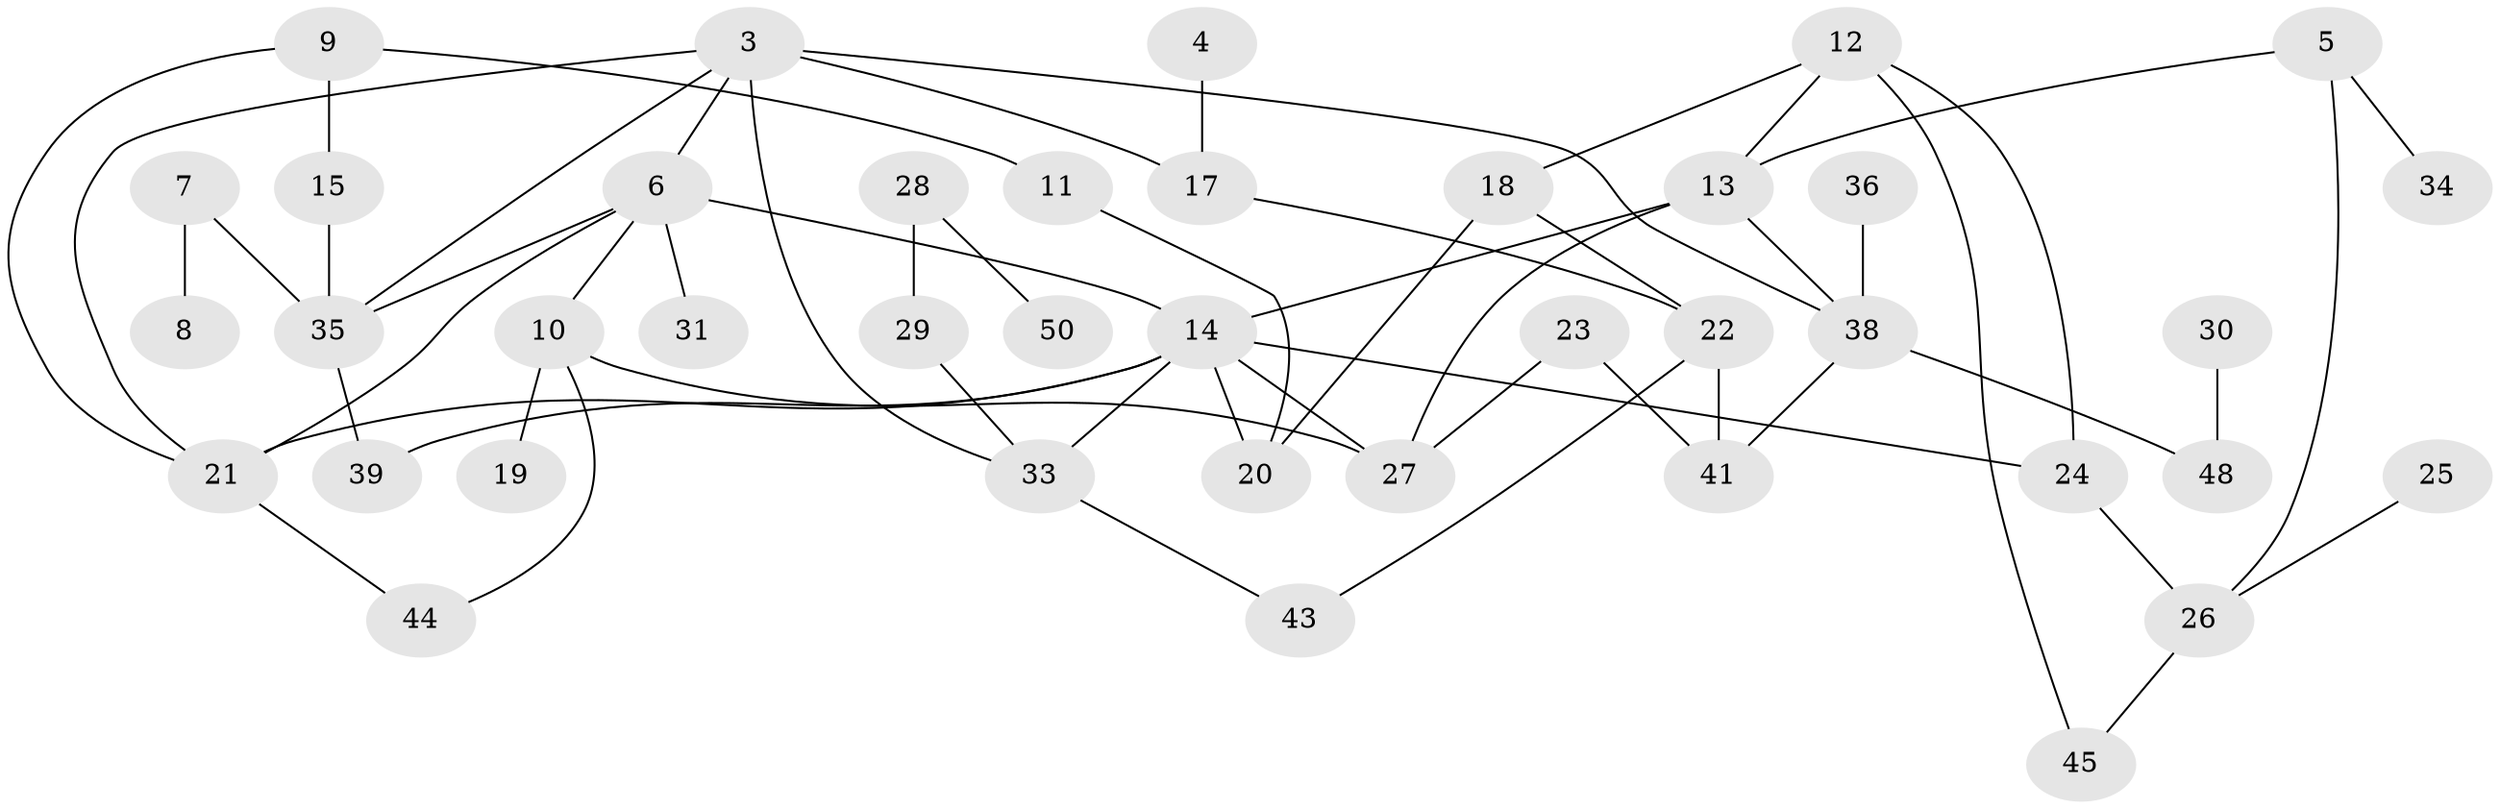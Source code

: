 // original degree distribution, {1: 0.18840579710144928, 0: 0.13043478260869565, 4: 0.11594202898550725, 3: 0.18840579710144928, 2: 0.2753623188405797, 6: 0.043478260869565216, 5: 0.043478260869565216, 7: 0.014492753623188406}
// Generated by graph-tools (version 1.1) at 2025/47/03/04/25 22:47:56]
// undirected, 40 vertices, 58 edges
graph export_dot {
  node [color=gray90,style=filled];
  3;
  4;
  5;
  6;
  7;
  8;
  9;
  10;
  11;
  12;
  13;
  14;
  15;
  17;
  18;
  19;
  20;
  21;
  22;
  23;
  24;
  25;
  26;
  27;
  28;
  29;
  30;
  31;
  33;
  34;
  35;
  36;
  38;
  39;
  41;
  43;
  44;
  45;
  48;
  50;
  3 -- 6 [weight=1.0];
  3 -- 17 [weight=2.0];
  3 -- 21 [weight=1.0];
  3 -- 33 [weight=1.0];
  3 -- 35 [weight=2.0];
  3 -- 38 [weight=1.0];
  4 -- 17 [weight=1.0];
  5 -- 13 [weight=1.0];
  5 -- 26 [weight=1.0];
  5 -- 34 [weight=1.0];
  6 -- 10 [weight=1.0];
  6 -- 14 [weight=1.0];
  6 -- 21 [weight=1.0];
  6 -- 31 [weight=1.0];
  6 -- 35 [weight=1.0];
  7 -- 8 [weight=1.0];
  7 -- 35 [weight=1.0];
  9 -- 11 [weight=1.0];
  9 -- 15 [weight=1.0];
  9 -- 21 [weight=1.0];
  10 -- 19 [weight=1.0];
  10 -- 27 [weight=1.0];
  10 -- 44 [weight=1.0];
  11 -- 20 [weight=1.0];
  12 -- 13 [weight=1.0];
  12 -- 18 [weight=1.0];
  12 -- 24 [weight=1.0];
  12 -- 45 [weight=1.0];
  13 -- 14 [weight=2.0];
  13 -- 27 [weight=1.0];
  13 -- 38 [weight=1.0];
  14 -- 20 [weight=1.0];
  14 -- 21 [weight=1.0];
  14 -- 24 [weight=1.0];
  14 -- 27 [weight=2.0];
  14 -- 33 [weight=1.0];
  14 -- 39 [weight=1.0];
  15 -- 35 [weight=1.0];
  17 -- 22 [weight=1.0];
  18 -- 20 [weight=1.0];
  18 -- 22 [weight=1.0];
  21 -- 44 [weight=1.0];
  22 -- 41 [weight=1.0];
  22 -- 43 [weight=1.0];
  23 -- 27 [weight=1.0];
  23 -- 41 [weight=1.0];
  24 -- 26 [weight=1.0];
  25 -- 26 [weight=1.0];
  26 -- 45 [weight=1.0];
  28 -- 29 [weight=1.0];
  28 -- 50 [weight=1.0];
  29 -- 33 [weight=1.0];
  30 -- 48 [weight=1.0];
  33 -- 43 [weight=1.0];
  35 -- 39 [weight=1.0];
  36 -- 38 [weight=1.0];
  38 -- 41 [weight=1.0];
  38 -- 48 [weight=1.0];
}
